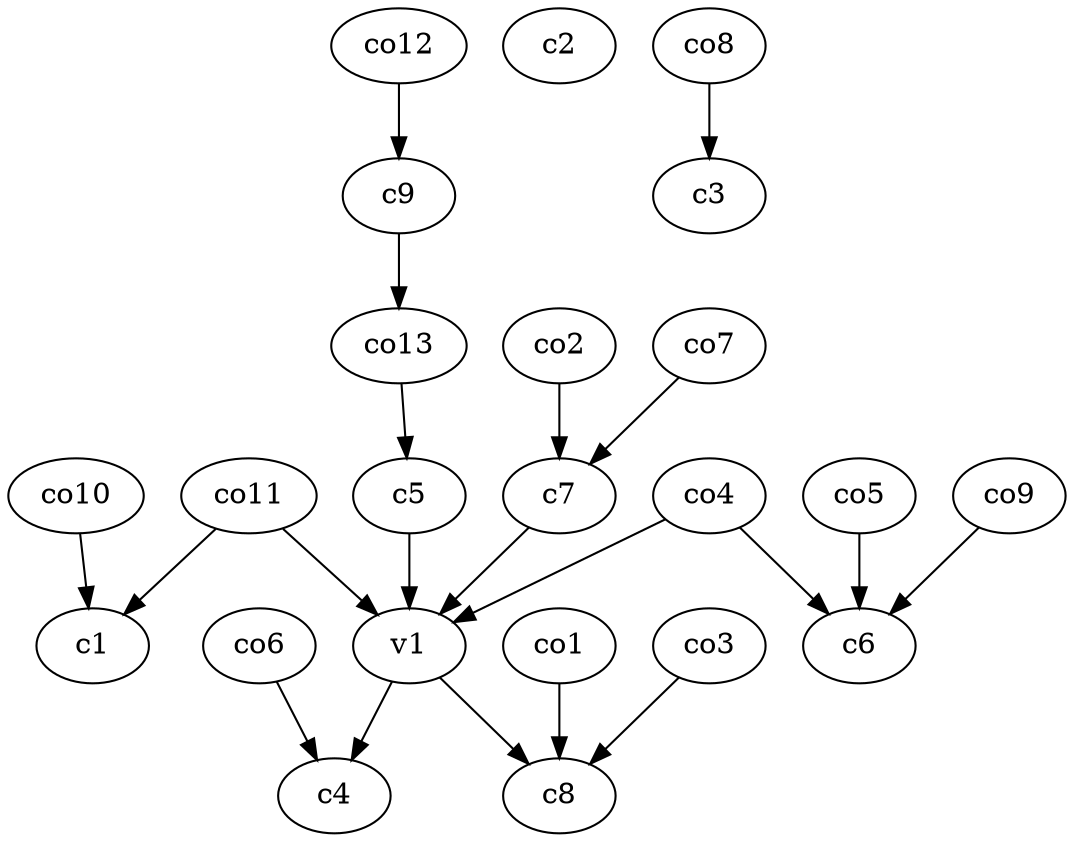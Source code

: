 strict digraph  {
c1;
c2;
c3;
c4;
c5;
c6;
c7;
c8;
c9;
v1;
co1;
co2;
co3;
co4;
co5;
co6;
co7;
co8;
co9;
co10;
co11;
co12;
co13;
c5 -> v1  [weight=1];
c7 -> v1  [weight=1];
c9 -> co13  [weight=1];
v1 -> c8  [weight=1];
v1 -> c4  [weight=1];
co1 -> c8  [weight=1];
co2 -> c7  [weight=1];
co3 -> c8  [weight=1];
co4 -> c6  [weight=1];
co4 -> v1  [weight=1];
co5 -> c6  [weight=1];
co6 -> c4  [weight=1];
co7 -> c7  [weight=1];
co8 -> c3  [weight=1];
co9 -> c6  [weight=1];
co10 -> c1  [weight=1];
co11 -> c1  [weight=1];
co11 -> v1  [weight=1];
co12 -> c9  [weight=1];
co13 -> c5  [weight=1];
}
